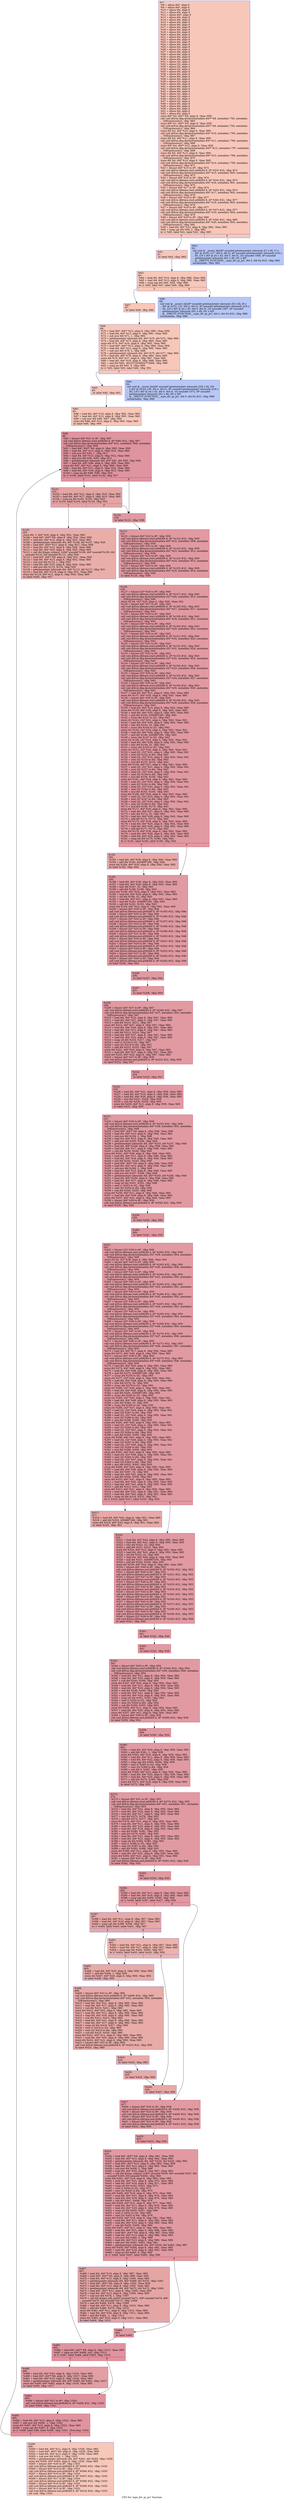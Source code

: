 digraph "CFG for 'mpn_div_qr_pi1' function" {
	label="CFG for 'mpn_div_qr_pi1' function";

	Node0x270a1b0 [shape=record,color="#3d50c3ff", style=filled, fillcolor="#ec7f6370",label="{%7:\l  %8 = alloca i64*, align 8\l  %9 = alloca i64*, align 8\l  %10 = alloca i64, align 8\l  %11 = alloca i64, align 8\l  %12 = alloca i64*, align 8\l  %13 = alloca i64, align 8\l  %14 = alloca i64, align 8\l  %15 = alloca i64, align 8\l  %16 = alloca i64, align 8\l  %17 = alloca i64, align 8\l  %18 = alloca i64, align 8\l  %19 = alloca i64, align 8\l  %20 = alloca i64, align 8\l  %21 = alloca i64, align 8\l  %22 = alloca i64, align 8\l  %23 = alloca i64, align 8\l  %24 = alloca i64, align 8\l  %25 = alloca i64, align 8\l  %26 = alloca i32, align 4\l  %27 = alloca i64, align 8\l  %28 = alloca i64, align 8\l  %29 = alloca i64, align 8\l  %30 = alloca i64, align 8\l  %31 = alloca i32, align 4\l  %32 = alloca i32, align 4\l  %33 = alloca i32, align 4\l  %34 = alloca i32, align 4\l  %35 = alloca i64, align 8\l  %36 = alloca i64, align 8\l  %37 = alloca i64, align 8\l  %38 = alloca i64, align 8\l  %39 = alloca i32, align 4\l  %40 = alloca i64, align 8\l  %41 = alloca i64, align 8\l  %42 = alloca i64, align 8\l  %43 = alloca i64, align 8\l  %44 = alloca i32, align 4\l  %45 = alloca i32, align 4\l  %46 = alloca i32, align 4\l  %47 = alloca i32, align 4\l  %48 = alloca i64, align 8\l  %49 = alloca i64, align 8\l  %50 = alloca i64, align 8\l  %51 = alloca i64, align 8\l  %52 = alloca i64, align 8\l  store i64* %0, i64** %8, align 8, !tbaa !859\l  call void @llvm.dbg.declare(metadata i64** %8, metadata !793, metadata\l... !DIExpression()), !dbg !863\l  store i64* %1, i64** %9, align 8, !tbaa !859\l  call void @llvm.dbg.declare(metadata i64** %9, metadata !794, metadata\l... !DIExpression()), !dbg !864\l  store i64 %2, i64* %10, align 8, !tbaa !865\l  call void @llvm.dbg.declare(metadata i64* %10, metadata !795, metadata\l... !DIExpression()), !dbg !867\l  store i64 %3, i64* %11, align 8, !tbaa !865\l  call void @llvm.dbg.declare(metadata i64* %11, metadata !796, metadata\l... !DIExpression()), !dbg !868\l  store i64* %4, i64** %12, align 8, !tbaa !859\l  call void @llvm.dbg.declare(metadata i64** %12, metadata !797, metadata\l... !DIExpression()), !dbg !869\l  store i64 %5, i64* %13, align 8, !tbaa !865\l  call void @llvm.dbg.declare(metadata i64* %13, metadata !798, metadata\l... !DIExpression()), !dbg !870\l  store i64 %6, i64* %14, align 8, !tbaa !865\l  call void @llvm.dbg.declare(metadata i64* %14, metadata !799, metadata\l... !DIExpression()), !dbg !871\l  %53 = bitcast i64* %15 to i8*, !dbg !872\l  call void @llvm.lifetime.start.p0i8(i64 8, i8* %53) #22, !dbg !872\l  call void @llvm.dbg.declare(metadata i64* %15, metadata !800, metadata\l... !DIExpression()), !dbg !873\l  %54 = bitcast i64* %16 to i8*, !dbg !874\l  call void @llvm.lifetime.start.p0i8(i64 8, i8* %54) #22, !dbg !874\l  call void @llvm.dbg.declare(metadata i64* %16, metadata !801, metadata\l... !DIExpression()), !dbg !875\l  %55 = bitcast i64* %17 to i8*, !dbg !874\l  call void @llvm.lifetime.start.p0i8(i64 8, i8* %55) #22, !dbg !874\l  call void @llvm.dbg.declare(metadata i64* %17, metadata !802, metadata\l... !DIExpression()), !dbg !876\l  %56 = bitcast i64* %18 to i8*, !dbg !877\l  call void @llvm.lifetime.start.p0i8(i64 8, i8* %56) #22, !dbg !877\l  call void @llvm.dbg.declare(metadata i64* %18, metadata !803, metadata\l... !DIExpression()), !dbg !878\l  %57 = bitcast i64* %19 to i8*, !dbg !877\l  call void @llvm.lifetime.start.p0i8(i64 8, i8* %57) #22, !dbg !877\l  call void @llvm.dbg.declare(metadata i64* %19, metadata !804, metadata\l... !DIExpression()), !dbg !879\l  %58 = bitcast i64* %20 to i8*, !dbg !880\l  call void @llvm.lifetime.start.p0i8(i64 8, i8* %58) #22, !dbg !880\l  call void @llvm.dbg.declare(metadata i64* %20, metadata !805, metadata\l... !DIExpression()), !dbg !881\l  %59 = load i64, i64* %13, align 8, !dbg !882, !tbaa !865\l  %60 = icmp sgt i64 %59, 2, !dbg !882\l  br i1 %60, label %61, label %62, !dbg !885\l|{<s0>T|<s1>F}}"];
	Node0x270a1b0:s0 -> Node0x270a3c0;
	Node0x270a1b0:s1 -> Node0x270a410;
	Node0x270a3c0 [shape=record,color="#3d50c3ff", style=filled, fillcolor="#ec7f6370",label="{%61:\l61:                                               \l  br label %63, !dbg !885\l}"];
	Node0x270a3c0 -> Node0x270a460;
	Node0x270a410 [shape=record,color="#3d50c3ff", style=filled, fillcolor="#5f7fe870",label="{%62:\l62:                                               \l  call void @__assert_fail(i8* noundef getelementptr inbounds ([7 x i8], [7 x\l... i8]* @.str.61.127, i64 0, i64 0), i8* noundef getelementptr inbounds ([18 x\l... i8], [18 x i8]* @.str.1.83, i64 0, i64 0), i32 noundef 1066, i8* noundef\l... getelementptr inbounds ([91 x i8], [91 x i8]*\l... @__PRETTY_FUNCTION__.mpn_div_qr_pi1, i64 0, i64 0)) #23, !dbg !882\l  unreachable, !dbg !882\l}"];
	Node0x270a460 [shape=record,color="#3d50c3ff", style=filled, fillcolor="#ec7f6370",label="{%63:\l63:                                               \l  %64 = load i64, i64* %10, align 8, !dbg !886, !tbaa !865\l  %65 = load i64, i64* %13, align 8, !dbg !886, !tbaa !865\l  %66 = icmp sge i64 %64, %65, !dbg !886\l  br i1 %66, label %67, label %68, !dbg !889\l|{<s0>T|<s1>F}}"];
	Node0x270a460:s0 -> Node0x270a4b0;
	Node0x270a460:s1 -> Node0x270a500;
	Node0x270a4b0 [shape=record,color="#3d50c3ff", style=filled, fillcolor="#ec7f6370",label="{%67:\l67:                                               \l  br label %69, !dbg !889\l}"];
	Node0x270a4b0 -> Node0x270a550;
	Node0x270a500 [shape=record,color="#3d50c3ff", style=filled, fillcolor="#5f7fe870",label="{%68:\l68:                                               \l  call void @__assert_fail(i8* noundef getelementptr inbounds ([9 x i8], [9 x\l... i8]* @.str.51.123, i64 0, i64 0), i8* noundef getelementptr inbounds ([18 x\l... i8], [18 x i8]* @.str.1.83, i64 0, i64 0), i32 noundef 1067, i8* noundef\l... getelementptr inbounds ([91 x i8], [91 x i8]*\l... @__PRETTY_FUNCTION__.mpn_div_qr_pi1, i64 0, i64 0)) #23, !dbg !886\l  unreachable, !dbg !886\l}"];
	Node0x270a550 [shape=record,color="#3d50c3ff", style=filled, fillcolor="#ec7f6370",label="{%69:\l69:                                               \l  %70 = load i64*, i64** %12, align 8, !dbg !890, !tbaa !859\l  %71 = load i64, i64* %13, align 8, !dbg !891, !tbaa !865\l  %72 = sub nsw i64 %71, 1, !dbg !892\l  %73 = getelementptr inbounds i64, i64* %70, i64 %72, !dbg !890\l  %74 = load i64, i64* %73, align 8, !dbg !890, !tbaa !865\l  store i64 %74, i64* %16, align 8, !dbg !893, !tbaa !865\l  %75 = load i64*, i64** %12, align 8, !dbg !894, !tbaa !859\l  %76 = load i64, i64* %13, align 8, !dbg !895, !tbaa !865\l  %77 = sub nsw i64 %76, 2, !dbg !896\l  %78 = getelementptr inbounds i64, i64* %75, i64 %77, !dbg !894\l  %79 = load i64, i64* %78, align 8, !dbg !894, !tbaa !865\l  store i64 %79, i64* %17, align 8, !dbg !897, !tbaa !865\l  %80 = load i64, i64* %16, align 8, !dbg !898, !tbaa !865\l  %81 = and i64 %80, -9223372036854775808, !dbg !898\l  %82 = icmp ne i64 %81, 0, !dbg !898\l  br i1 %82, label %83, label %84, !dbg !901\l|{<s0>T|<s1>F}}"];
	Node0x270a550:s0 -> Node0x270a5a0;
	Node0x270a550:s1 -> Node0x270a5f0;
	Node0x270a5a0 [shape=record,color="#3d50c3ff", style=filled, fillcolor="#ec7f6370",label="{%83:\l83:                                               \l  br label %85, !dbg !901\l}"];
	Node0x270a5a0 -> Node0x270a640;
	Node0x270a5f0 [shape=record,color="#3d50c3ff", style=filled, fillcolor="#5f7fe870",label="{%84:\l84:                                               \l  call void @__assert_fail(i8* noundef getelementptr inbounds ([29 x i8], [29\l... x i8]* @.str.62.128, i64 0, i64 0), i8* noundef getelementptr inbounds ([18 x\l... i8], [18 x i8]* @.str.1.83, i64 0, i64 0), i32 noundef 1072, i8* noundef\l... getelementptr inbounds ([91 x i8], [91 x i8]*\l... @__PRETTY_FUNCTION__.mpn_div_qr_pi1, i64 0, i64 0)) #23, !dbg !898\l  unreachable, !dbg !898\l}"];
	Node0x270a640 [shape=record,color="#3d50c3ff", style=filled, fillcolor="#ec7f6370",label="{%85:\l85:                                               \l  %86 = load i64, i64* %10, align 8, !dbg !902, !tbaa !865\l  %87 = load i64, i64* %13, align 8, !dbg !903, !tbaa !865\l  %88 = sub nsw i64 %86, %87, !dbg !904\l  store i64 %88, i64* %15, align 8, !dbg !905, !tbaa !865\l  br label %89, !dbg !906\l}"];
	Node0x270a640 -> Node0x270a690;
	Node0x270a690 [shape=record,color="#b70d28ff", style=filled, fillcolor="#b70d2870",label="{%89:\l89:                                               \l  %90 = bitcast i64* %21 to i8*, !dbg !907\l  call void @llvm.lifetime.start.p0i8(i64 8, i8* %90) #22, !dbg !907\l  call void @llvm.dbg.declare(metadata i64* %21, metadata !806, metadata\l... !DIExpression()), !dbg !908\l  %91 = load i64*, i64** %9, align 8, !dbg !909, !tbaa !859\l  %92 = load i64, i64* %13, align 8, !dbg !910, !tbaa !865\l  %93 = sub nsw i64 %92, 1, !dbg !911\l  %94 = load i64, i64* %15, align 8, !dbg !912, !tbaa !865\l  %95 = add nsw i64 %93, %94, !dbg !913\l  %96 = getelementptr inbounds i64, i64* %91, i64 %95, !dbg !909\l  %97 = load i64, i64* %96, align 8, !dbg !909, !tbaa !865\l  store i64 %97, i64* %21, align 8, !dbg !908, !tbaa !865\l  %98 = load i64, i64* %11, align 8, !dbg !914, !tbaa !865\l  %99 = load i64, i64* %16, align 8, !dbg !915, !tbaa !865\l  %100 = icmp eq i64 %98, %99, !dbg !916\l  br i1 %100, label %101, label %120, !dbg !917\l|{<s0>T|<s1>F}}"];
	Node0x270a690:s0 -> Node0x270a6e0;
	Node0x270a690:s1 -> Node0x270a780;
	Node0x270a6e0 [shape=record,color="#3d50c3ff", style=filled, fillcolor="#c5333470",label="{%101:\l101:                                              \l  %102 = load i64, i64* %21, align 8, !dbg !918, !tbaa !865\l  %103 = load i64, i64* %17, align 8, !dbg !919, !tbaa !865\l  %104 = icmp eq i64 %102, %103, !dbg !920\l  br i1 %104, label %105, label %120, !dbg !921\l|{<s0>T|<s1>F}}"];
	Node0x270a6e0:s0 -> Node0x270a730;
	Node0x270a6e0:s1 -> Node0x270a780;
	Node0x270a730 [shape=record,color="#3d50c3ff", style=filled, fillcolor="#d0473d70",label="{%105:\l105:                                              \l  store i64 -1, i64* %20, align 8, !dbg !922, !tbaa !865\l  %106 = load i64*, i64** %9, align 8, !dbg !924, !tbaa !859\l  %107 = load i64, i64* %15, align 8, !dbg !925, !tbaa !865\l  %108 = getelementptr inbounds i64, i64* %106, i64 %107, !dbg !926\l  %109 = load i64*, i64** %12, align 8, !dbg !927, !tbaa !859\l  %110 = load i64, i64* %13, align 8, !dbg !928, !tbaa !865\l  %111 = load i64, i64* %20, align 8, !dbg !929, !tbaa !865\l  %112 = call i64 @mpn_submul_1(i64* noundef %108, i64* noundef %109, i64\l... noundef %110, i64 noundef %111), !dbg !930\l  %113 = load i64*, i64** %9, align 8, !dbg !931, !tbaa !859\l  %114 = load i64, i64* %13, align 8, !dbg !932, !tbaa !865\l  %115 = sub nsw i64 %114, 1, !dbg !933\l  %116 = load i64, i64* %15, align 8, !dbg !934, !tbaa !865\l  %117 = add nsw i64 %115, %116, !dbg !935\l  %118 = getelementptr inbounds i64, i64* %113, i64 %117, !dbg !931\l  %119 = load i64, i64* %118, align 8, !dbg !931, !tbaa !865\l  store i64 %119, i64* %11, align 8, !dbg !936, !tbaa !865\l  br label %485, !dbg !937\l}"];
	Node0x270a730 -> Node0x270b2c0;
	Node0x270a780 [shape=record,color="#b70d28ff", style=filled, fillcolor="#bb1b2c70",label="{%120:\l120:                                              \l  br label %121, !dbg !938\l}"];
	Node0x270a780 -> Node0x270a7d0;
	Node0x270a7d0 [shape=record,color="#b70d28ff", style=filled, fillcolor="#bb1b2c70",label="{%121:\l121:                                              \l  %122 = bitcast i64* %22 to i8*, !dbg !939\l  call void @llvm.lifetime.start.p0i8(i64 8, i8* %122) #22, !dbg !939\l  call void @llvm.dbg.declare(metadata i64* %22, metadata !808, metadata\l... !DIExpression()), !dbg !939\l  %123 = bitcast i64* %23 to i8*, !dbg !939\l  call void @llvm.lifetime.start.p0i8(i64 8, i8* %123) #22, !dbg !939\l  call void @llvm.dbg.declare(metadata i64* %23, metadata !812, metadata\l... !DIExpression()), !dbg !939\l  %124 = bitcast i64* %24 to i8*, !dbg !939\l  call void @llvm.lifetime.start.p0i8(i64 8, i8* %124) #22, !dbg !939\l  call void @llvm.dbg.declare(metadata i64* %24, metadata !813, metadata\l... !DIExpression()), !dbg !939\l  %125 = bitcast i64* %25 to i8*, !dbg !939\l  call void @llvm.lifetime.start.p0i8(i64 8, i8* %125) #22, !dbg !939\l  call void @llvm.dbg.declare(metadata i64* %25, metadata !814, metadata\l... !DIExpression()), !dbg !939\l  br label %126, !dbg !939\l}"];
	Node0x270a7d0 -> Node0x270a820;
	Node0x270a820 [shape=record,color="#b70d28ff", style=filled, fillcolor="#bb1b2c70",label="{%126:\l126:                                              \l  %127 = bitcast i32* %26 to i8*, !dbg !940\l  call void @llvm.lifetime.start.p0i8(i64 4, i8* %127) #22, !dbg !940\l  call void @llvm.dbg.declare(metadata i32* %26, metadata !815, metadata\l... !DIExpression()), !dbg !940\l  store i32 64, i32* %26, align 4, !dbg !940, !tbaa !941\l  %128 = bitcast i64* %27 to i8*, !dbg !943\l  call void @llvm.lifetime.start.p0i8(i64 8, i8* %128) #22, !dbg !943\l  call void @llvm.dbg.declare(metadata i64* %27, metadata !817, metadata\l... !DIExpression()), !dbg !943\l  %129 = bitcast i64* %28 to i8*, !dbg !943\l  call void @llvm.lifetime.start.p0i8(i64 8, i8* %129) #22, !dbg !943\l  call void @llvm.dbg.declare(metadata i64* %28, metadata !821, metadata\l... !DIExpression()), !dbg !943\l  %130 = bitcast i64* %29 to i8*, !dbg !943\l  call void @llvm.lifetime.start.p0i8(i64 8, i8* %130) #22, !dbg !943\l  call void @llvm.dbg.declare(metadata i64* %29, metadata !822, metadata\l... !DIExpression()), !dbg !943\l  %131 = bitcast i64* %30 to i8*, !dbg !943\l  call void @llvm.lifetime.start.p0i8(i64 8, i8* %131) #22, !dbg !943\l  call void @llvm.dbg.declare(metadata i64* %30, metadata !823, metadata\l... !DIExpression()), !dbg !943\l  %132 = bitcast i32* %31 to i8*, !dbg !943\l  call void @llvm.lifetime.start.p0i8(i64 4, i8* %132) #22, !dbg !943\l  call void @llvm.dbg.declare(metadata i32* %31, metadata !824, metadata\l... !DIExpression()), !dbg !943\l  %133 = bitcast i32* %32 to i8*, !dbg !943\l  call void @llvm.lifetime.start.p0i8(i64 4, i8* %133) #22, !dbg !943\l  call void @llvm.dbg.declare(metadata i32* %32, metadata !825, metadata\l... !DIExpression()), !dbg !943\l  %134 = bitcast i32* %33 to i8*, !dbg !943\l  call void @llvm.lifetime.start.p0i8(i64 4, i8* %134) #22, !dbg !943\l  call void @llvm.dbg.declare(metadata i32* %33, metadata !826, metadata\l... !DIExpression()), !dbg !943\l  %135 = bitcast i32* %34 to i8*, !dbg !943\l  call void @llvm.lifetime.start.p0i8(i64 4, i8* %135) #22, !dbg !943\l  call void @llvm.dbg.declare(metadata i32* %34, metadata !827, metadata\l... !DIExpression()), !dbg !943\l  %136 = bitcast i64* %35 to i8*, !dbg !943\l  call void @llvm.lifetime.start.p0i8(i64 8, i8* %136) #22, !dbg !943\l  call void @llvm.dbg.declare(metadata i64* %35, metadata !828, metadata\l... !DIExpression()), !dbg !943\l  %137 = load i64, i64* %11, align 8, !dbg !943, !tbaa !865\l  store i64 %137, i64* %35, align 8, !dbg !943, !tbaa !865\l  %138 = bitcast i64* %36 to i8*, !dbg !943\l  call void @llvm.lifetime.start.p0i8(i64 8, i8* %138) #22, !dbg !943\l  call void @llvm.dbg.declare(metadata i64* %36, metadata !829, metadata\l... !DIExpression()), !dbg !943\l  %139 = load i64, i64* %14, align 8, !dbg !943, !tbaa !865\l  store i64 %139, i64* %36, align 8, !dbg !943, !tbaa !865\l  %140 = load i64, i64* %35, align 8, !dbg !943, !tbaa !865\l  %141 = and i64 %140, 4294967295, !dbg !943\l  %142 = trunc i64 %141 to i32, !dbg !943\l  store i32 %142, i32* %31, align 4, !dbg !943, !tbaa !941\l  %143 = load i64, i64* %35, align 8, !dbg !943, !tbaa !865\l  %144 = lshr i64 %143, 32, !dbg !943\l  %145 = trunc i64 %144 to i32, !dbg !943\l  store i32 %145, i32* %33, align 4, !dbg !943, !tbaa !941\l  %146 = load i64, i64* %36, align 8, !dbg !943, !tbaa !865\l  %147 = and i64 %146, 4294967295, !dbg !943\l  %148 = trunc i64 %147 to i32, !dbg !943\l  store i32 %148, i32* %32, align 4, !dbg !943, !tbaa !941\l  %149 = load i64, i64* %36, align 8, !dbg !943, !tbaa !865\l  %150 = lshr i64 %149, 32, !dbg !943\l  %151 = trunc i64 %150 to i32, !dbg !943\l  store i32 %151, i32* %34, align 4, !dbg !943, !tbaa !941\l  %152 = load i32, i32* %31, align 4, !dbg !943, !tbaa !941\l  %153 = zext i32 %152 to i64, !dbg !943\l  %154 = load i32, i32* %32, align 4, !dbg !943, !tbaa !941\l  %155 = zext i32 %154 to i64, !dbg !943\l  %156 = mul i64 %153, %155, !dbg !943\l  store i64 %156, i64* %27, align 8, !dbg !943, !tbaa !865\l  %157 = load i32, i32* %31, align 4, !dbg !943, !tbaa !941\l  %158 = zext i32 %157 to i64, !dbg !943\l  %159 = load i32, i32* %34, align 4, !dbg !943, !tbaa !941\l  %160 = zext i32 %159 to i64, !dbg !943\l  %161 = mul i64 %158, %160, !dbg !943\l  store i64 %161, i64* %28, align 8, !dbg !943, !tbaa !865\l  %162 = load i32, i32* %33, align 4, !dbg !943, !tbaa !941\l  %163 = zext i32 %162 to i64, !dbg !943\l  %164 = load i32, i32* %32, align 4, !dbg !943, !tbaa !941\l  %165 = zext i32 %164 to i64, !dbg !943\l  %166 = mul i64 %163, %165, !dbg !943\l  store i64 %166, i64* %29, align 8, !dbg !943, !tbaa !865\l  %167 = load i32, i32* %33, align 4, !dbg !943, !tbaa !941\l  %168 = zext i32 %167 to i64, !dbg !943\l  %169 = load i32, i32* %34, align 4, !dbg !943, !tbaa !941\l  %170 = zext i32 %169 to i64, !dbg !943\l  %171 = mul i64 %168, %170, !dbg !943\l  store i64 %171, i64* %30, align 8, !dbg !943, !tbaa !865\l  %172 = load i64, i64* %27, align 8, !dbg !943, !tbaa !865\l  %173 = lshr i64 %172, 32, !dbg !943\l  %174 = load i64, i64* %28, align 8, !dbg !943, !tbaa !865\l  %175 = add i64 %174, %173, !dbg !943\l  store i64 %175, i64* %28, align 8, !dbg !943, !tbaa !865\l  %176 = load i64, i64* %29, align 8, !dbg !943, !tbaa !865\l  %177 = load i64, i64* %28, align 8, !dbg !943, !tbaa !865\l  %178 = add i64 %177, %176, !dbg !943\l  store i64 %178, i64* %28, align 8, !dbg !943, !tbaa !865\l  %179 = load i64, i64* %28, align 8, !dbg !944, !tbaa !865\l  %180 = load i64, i64* %29, align 8, !dbg !944, !tbaa !865\l  %181 = icmp ult i64 %179, %180, !dbg !944\l  br i1 %181, label %182, label %185, !dbg !943\l|{<s0>T|<s1>F}}"];
	Node0x270a820:s0 -> Node0x270a870;
	Node0x270a820:s1 -> Node0x270a8c0;
	Node0x270a870 [shape=record,color="#3d50c3ff", style=filled, fillcolor="#ca3b3770",label="{%182:\l182:                                              \l  %183 = load i64, i64* %30, align 8, !dbg !944, !tbaa !865\l  %184 = add i64 %183, 4294967296, !dbg !944\l  store i64 %184, i64* %30, align 8, !dbg !944, !tbaa !865\l  br label %185, !dbg !944\l}"];
	Node0x270a870 -> Node0x270a8c0;
	Node0x270a8c0 [shape=record,color="#b70d28ff", style=filled, fillcolor="#bb1b2c70",label="{%185:\l185:                                              \l  %186 = load i64, i64* %30, align 8, !dbg !943, !tbaa !865\l  %187 = load i64, i64* %28, align 8, !dbg !943, !tbaa !865\l  %188 = lshr i64 %187, 32, !dbg !943\l  %189 = add i64 %186, %188, !dbg !943\l  store i64 %189, i64* %20, align 8, !dbg !943, !tbaa !865\l  %190 = load i64, i64* %28, align 8, !dbg !943, !tbaa !865\l  %191 = shl i64 %190, 32, !dbg !943\l  %192 = load i64, i64* %27, align 8, !dbg !943, !tbaa !865\l  %193 = and i64 %192, 4294967295, !dbg !943\l  %194 = add i64 %191, %193, !dbg !943\l  store i64 %194, i64* %22, align 8, !dbg !943, !tbaa !865\l  %195 = bitcast i64* %36 to i8*, !dbg !946\l  call void @llvm.lifetime.end.p0i8(i64 8, i8* %195) #22, !dbg !946\l  %196 = bitcast i64* %35 to i8*, !dbg !946\l  call void @llvm.lifetime.end.p0i8(i64 8, i8* %196) #22, !dbg !946\l  %197 = bitcast i32* %34 to i8*, !dbg !946\l  call void @llvm.lifetime.end.p0i8(i64 4, i8* %197) #22, !dbg !946\l  %198 = bitcast i32* %33 to i8*, !dbg !946\l  call void @llvm.lifetime.end.p0i8(i64 4, i8* %198) #22, !dbg !946\l  %199 = bitcast i32* %32 to i8*, !dbg !946\l  call void @llvm.lifetime.end.p0i8(i64 4, i8* %199) #22, !dbg !946\l  %200 = bitcast i32* %31 to i8*, !dbg !946\l  call void @llvm.lifetime.end.p0i8(i64 4, i8* %200) #22, !dbg !946\l  %201 = bitcast i64* %30 to i8*, !dbg !946\l  call void @llvm.lifetime.end.p0i8(i64 8, i8* %201) #22, !dbg !946\l  %202 = bitcast i64* %29 to i8*, !dbg !946\l  call void @llvm.lifetime.end.p0i8(i64 8, i8* %202) #22, !dbg !946\l  %203 = bitcast i64* %28 to i8*, !dbg !946\l  call void @llvm.lifetime.end.p0i8(i64 8, i8* %203) #22, !dbg !946\l  %204 = bitcast i64* %27 to i8*, !dbg !946\l  call void @llvm.lifetime.end.p0i8(i64 8, i8* %204) #22, !dbg !946\l  %205 = bitcast i32* %26 to i8*, !dbg !939\l  call void @llvm.lifetime.end.p0i8(i64 4, i8* %205) #22, !dbg !939\l  br label %206, !dbg !940\l}"];
	Node0x270a8c0 -> Node0x270a910;
	Node0x270a910 [shape=record,color="#b70d28ff", style=filled, fillcolor="#bb1b2c70",label="{%206:\l206:                                              \l  br label %207, !dbg !940\l}"];
	Node0x270a910 -> Node0x270a960;
	Node0x270a960 [shape=record,color="#b70d28ff", style=filled, fillcolor="#bb1b2c70",label="{%207:\l207:                                              \l  br label %208, !dbg !939\l}"];
	Node0x270a960 -> Node0x270a9b0;
	Node0x270a9b0 [shape=record,color="#b70d28ff", style=filled, fillcolor="#bb1b2c70",label="{%208:\l208:                                              \l  %209 = bitcast i64* %37 to i8*, !dbg !947\l  call void @llvm.lifetime.start.p0i8(i64 8, i8* %209) #22, !dbg !947\l  call void @llvm.dbg.declare(metadata i64* %37, metadata !830, metadata\l... !DIExpression()), !dbg !947\l  %210 = load i64, i64* %22, align 8, !dbg !947, !tbaa !865\l  %211 = load i64, i64* %21, align 8, !dbg !947, !tbaa !865\l  %212 = add i64 %210, %211, !dbg !947\l  store i64 %212, i64* %37, align 8, !dbg !947, !tbaa !865\l  %213 = load i64, i64* %20, align 8, !dbg !947, !tbaa !865\l  %214 = load i64, i64* %11, align 8, !dbg !947, !tbaa !865\l  %215 = add i64 %213, %214, !dbg !947\l  %216 = load i64, i64* %37, align 8, !dbg !947, !tbaa !865\l  %217 = load i64, i64* %22, align 8, !dbg !947, !tbaa !865\l  %218 = icmp ult i64 %216, %217, !dbg !947\l  %219 = zext i1 %218 to i32, !dbg !947\l  %220 = sext i32 %219 to i64, !dbg !947\l  %221 = add i64 %215, %220, !dbg !947\l  store i64 %221, i64* %20, align 8, !dbg !947, !tbaa !865\l  %222 = load i64, i64* %37, align 8, !dbg !947, !tbaa !865\l  store i64 %222, i64* %22, align 8, !dbg !947, !tbaa !865\l  %223 = bitcast i64* %37 to i8*, !dbg !939\l  call void @llvm.lifetime.end.p0i8(i64 8, i8* %223) #22, !dbg !939\l  br label %224, !dbg !947\l}"];
	Node0x270a9b0 -> Node0x270aa00;
	Node0x270aa00 [shape=record,color="#b70d28ff", style=filled, fillcolor="#bb1b2c70",label="{%224:\l224:                                              \l  br label %225, !dbg !947\l}"];
	Node0x270aa00 -> Node0x270aa50;
	Node0x270aa50 [shape=record,color="#b70d28ff", style=filled, fillcolor="#bb1b2c70",label="{%225:\l225:                                              \l  %226 = load i64, i64* %21, align 8, !dbg !939, !tbaa !865\l  %227 = load i64, i64* %16, align 8, !dbg !939, !tbaa !865\l  %228 = load i64, i64* %20, align 8, !dbg !939, !tbaa !865\l  %229 = mul i64 %227, %228, !dbg !939\l  %230 = sub i64 %226, %229, !dbg !939\l  store i64 %230, i64* %11, align 8, !dbg !939, !tbaa !865\l  br label %231, !dbg !939\l}"];
	Node0x270aa50 -> Node0x270aaa0;
	Node0x270aaa0 [shape=record,color="#b70d28ff", style=filled, fillcolor="#bb1b2c70",label="{%231:\l231:                                              \l  %232 = bitcast i64* %38 to i8*, !dbg !948\l  call void @llvm.lifetime.start.p0i8(i64 8, i8* %232) #22, !dbg !948\l  call void @llvm.dbg.declare(metadata i64* %38, metadata !832, metadata\l... !DIExpression()), !dbg !948\l  %233 = load i64*, i64** %9, align 8, !dbg !948, !tbaa !859\l  %234 = load i64, i64* %13, align 8, !dbg !948, !tbaa !865\l  %235 = sub nsw i64 %234, 2, !dbg !948\l  %236 = load i64, i64* %15, align 8, !dbg !948, !tbaa !865\l  %237 = add nsw i64 %235, %236, !dbg !948\l  %238 = getelementptr inbounds i64, i64* %233, i64 %237, !dbg !948\l  %239 = load i64, i64* %238, align 8, !dbg !948, !tbaa !865\l  %240 = load i64, i64* %17, align 8, !dbg !948, !tbaa !865\l  %241 = sub i64 %239, %240, !dbg !948\l  store i64 %241, i64* %38, align 8, !dbg !948, !tbaa !865\l  %242 = load i64, i64* %11, align 8, !dbg !948, !tbaa !865\l  %243 = load i64, i64* %16, align 8, !dbg !948, !tbaa !865\l  %244 = sub i64 %242, %243, !dbg !948\l  %245 = load i64*, i64** %9, align 8, !dbg !948, !tbaa !859\l  %246 = load i64, i64* %13, align 8, !dbg !948, !tbaa !865\l  %247 = sub nsw i64 %246, 2, !dbg !948\l  %248 = load i64, i64* %15, align 8, !dbg !948, !tbaa !865\l  %249 = add nsw i64 %247, %248, !dbg !948\l  %250 = getelementptr inbounds i64, i64* %245, i64 %249, !dbg !948\l  %251 = load i64, i64* %250, align 8, !dbg !948, !tbaa !865\l  %252 = load i64, i64* %17, align 8, !dbg !948, !tbaa !865\l  %253 = icmp ult i64 %251, %252, !dbg !948\l  %254 = zext i1 %253 to i32, !dbg !948\l  %255 = sext i32 %254 to i64, !dbg !948\l  %256 = sub i64 %244, %255, !dbg !948\l  store i64 %256, i64* %11, align 8, !dbg !948, !tbaa !865\l  %257 = load i64, i64* %38, align 8, !dbg !948, !tbaa !865\l  store i64 %257, i64* %21, align 8, !dbg !948, !tbaa !865\l  %258 = bitcast i64* %38 to i8*, !dbg !939\l  call void @llvm.lifetime.end.p0i8(i64 8, i8* %258) #22, !dbg !939\l  br label %259, !dbg !948\l}"];
	Node0x270aaa0 -> Node0x270aaf0;
	Node0x270aaf0 [shape=record,color="#b70d28ff", style=filled, fillcolor="#bb1b2c70",label="{%259:\l259:                                              \l  br label %260, !dbg !948\l}"];
	Node0x270aaf0 -> Node0x270ab40;
	Node0x270ab40 [shape=record,color="#b70d28ff", style=filled, fillcolor="#bb1b2c70",label="{%260:\l260:                                              \l  br label %261, !dbg !939\l}"];
	Node0x270ab40 -> Node0x270ab90;
	Node0x270ab90 [shape=record,color="#b70d28ff", style=filled, fillcolor="#bb1b2c70",label="{%261:\l261:                                              \l  %262 = bitcast i32* %39 to i8*, !dbg !949\l  call void @llvm.lifetime.start.p0i8(i64 4, i8* %262) #22, !dbg !949\l  call void @llvm.dbg.declare(metadata i32* %39, metadata !834, metadata\l... !DIExpression()), !dbg !949\l  store i32 64, i32* %39, align 4, !dbg !949, !tbaa !941\l  %263 = bitcast i64* %40 to i8*, !dbg !950\l  call void @llvm.lifetime.start.p0i8(i64 8, i8* %263) #22, !dbg !950\l  call void @llvm.dbg.declare(metadata i64* %40, metadata !836, metadata\l... !DIExpression()), !dbg !950\l  %264 = bitcast i64* %41 to i8*, !dbg !950\l  call void @llvm.lifetime.start.p0i8(i64 8, i8* %264) #22, !dbg !950\l  call void @llvm.dbg.declare(metadata i64* %41, metadata !840, metadata\l... !DIExpression()), !dbg !950\l  %265 = bitcast i64* %42 to i8*, !dbg !950\l  call void @llvm.lifetime.start.p0i8(i64 8, i8* %265) #22, !dbg !950\l  call void @llvm.dbg.declare(metadata i64* %42, metadata !841, metadata\l... !DIExpression()), !dbg !950\l  %266 = bitcast i64* %43 to i8*, !dbg !950\l  call void @llvm.lifetime.start.p0i8(i64 8, i8* %266) #22, !dbg !950\l  call void @llvm.dbg.declare(metadata i64* %43, metadata !842, metadata\l... !DIExpression()), !dbg !950\l  %267 = bitcast i32* %44 to i8*, !dbg !950\l  call void @llvm.lifetime.start.p0i8(i64 4, i8* %267) #22, !dbg !950\l  call void @llvm.dbg.declare(metadata i32* %44, metadata !843, metadata\l... !DIExpression()), !dbg !950\l  %268 = bitcast i32* %45 to i8*, !dbg !950\l  call void @llvm.lifetime.start.p0i8(i64 4, i8* %268) #22, !dbg !950\l  call void @llvm.dbg.declare(metadata i32* %45, metadata !844, metadata\l... !DIExpression()), !dbg !950\l  %269 = bitcast i32* %46 to i8*, !dbg !950\l  call void @llvm.lifetime.start.p0i8(i64 4, i8* %269) #22, !dbg !950\l  call void @llvm.dbg.declare(metadata i32* %46, metadata !845, metadata\l... !DIExpression()), !dbg !950\l  %270 = bitcast i32* %47 to i8*, !dbg !950\l  call void @llvm.lifetime.start.p0i8(i64 4, i8* %270) #22, !dbg !950\l  call void @llvm.dbg.declare(metadata i32* %47, metadata !846, metadata\l... !DIExpression()), !dbg !950\l  %271 = bitcast i64* %48 to i8*, !dbg !950\l  call void @llvm.lifetime.start.p0i8(i64 8, i8* %271) #22, !dbg !950\l  call void @llvm.dbg.declare(metadata i64* %48, metadata !847, metadata\l... !DIExpression()), !dbg !950\l  %272 = load i64, i64* %17, align 8, !dbg !950, !tbaa !865\l  store i64 %272, i64* %48, align 8, !dbg !950, !tbaa !865\l  %273 = bitcast i64* %49 to i8*, !dbg !950\l  call void @llvm.lifetime.start.p0i8(i64 8, i8* %273) #22, !dbg !950\l  call void @llvm.dbg.declare(metadata i64* %49, metadata !848, metadata\l... !DIExpression()), !dbg !950\l  %274 = load i64, i64* %20, align 8, !dbg !950, !tbaa !865\l  store i64 %274, i64* %49, align 8, !dbg !950, !tbaa !865\l  %275 = load i64, i64* %48, align 8, !dbg !950, !tbaa !865\l  %276 = and i64 %275, 4294967295, !dbg !950\l  %277 = trunc i64 %276 to i32, !dbg !950\l  store i32 %277, i32* %44, align 4, !dbg !950, !tbaa !941\l  %278 = load i64, i64* %48, align 8, !dbg !950, !tbaa !865\l  %279 = lshr i64 %278, 32, !dbg !950\l  %280 = trunc i64 %279 to i32, !dbg !950\l  store i32 %280, i32* %46, align 4, !dbg !950, !tbaa !941\l  %281 = load i64, i64* %49, align 8, !dbg !950, !tbaa !865\l  %282 = and i64 %281, 4294967295, !dbg !950\l  %283 = trunc i64 %282 to i32, !dbg !950\l  store i32 %283, i32* %45, align 4, !dbg !950, !tbaa !941\l  %284 = load i64, i64* %49, align 8, !dbg !950, !tbaa !865\l  %285 = lshr i64 %284, 32, !dbg !950\l  %286 = trunc i64 %285 to i32, !dbg !950\l  store i32 %286, i32* %47, align 4, !dbg !950, !tbaa !941\l  %287 = load i32, i32* %44, align 4, !dbg !950, !tbaa !941\l  %288 = zext i32 %287 to i64, !dbg !950\l  %289 = load i32, i32* %45, align 4, !dbg !950, !tbaa !941\l  %290 = zext i32 %289 to i64, !dbg !950\l  %291 = mul i64 %288, %290, !dbg !950\l  store i64 %291, i64* %40, align 8, !dbg !950, !tbaa !865\l  %292 = load i32, i32* %44, align 4, !dbg !950, !tbaa !941\l  %293 = zext i32 %292 to i64, !dbg !950\l  %294 = load i32, i32* %47, align 4, !dbg !950, !tbaa !941\l  %295 = zext i32 %294 to i64, !dbg !950\l  %296 = mul i64 %293, %295, !dbg !950\l  store i64 %296, i64* %41, align 8, !dbg !950, !tbaa !865\l  %297 = load i32, i32* %46, align 4, !dbg !950, !tbaa !941\l  %298 = zext i32 %297 to i64, !dbg !950\l  %299 = load i32, i32* %45, align 4, !dbg !950, !tbaa !941\l  %300 = zext i32 %299 to i64, !dbg !950\l  %301 = mul i64 %298, %300, !dbg !950\l  store i64 %301, i64* %42, align 8, !dbg !950, !tbaa !865\l  %302 = load i32, i32* %46, align 4, !dbg !950, !tbaa !941\l  %303 = zext i32 %302 to i64, !dbg !950\l  %304 = load i32, i32* %47, align 4, !dbg !950, !tbaa !941\l  %305 = zext i32 %304 to i64, !dbg !950\l  %306 = mul i64 %303, %305, !dbg !950\l  store i64 %306, i64* %43, align 8, !dbg !950, !tbaa !865\l  %307 = load i64, i64* %40, align 8, !dbg !950, !tbaa !865\l  %308 = lshr i64 %307, 32, !dbg !950\l  %309 = load i64, i64* %41, align 8, !dbg !950, !tbaa !865\l  %310 = add i64 %309, %308, !dbg !950\l  store i64 %310, i64* %41, align 8, !dbg !950, !tbaa !865\l  %311 = load i64, i64* %42, align 8, !dbg !950, !tbaa !865\l  %312 = load i64, i64* %41, align 8, !dbg !950, !tbaa !865\l  %313 = add i64 %312, %311, !dbg !950\l  store i64 %313, i64* %41, align 8, !dbg !950, !tbaa !865\l  %314 = load i64, i64* %41, align 8, !dbg !951, !tbaa !865\l  %315 = load i64, i64* %42, align 8, !dbg !951, !tbaa !865\l  %316 = icmp ult i64 %314, %315, !dbg !951\l  br i1 %316, label %317, label %320, !dbg !950\l|{<s0>T|<s1>F}}"];
	Node0x270ab90:s0 -> Node0x270abe0;
	Node0x270ab90:s1 -> Node0x270ac30;
	Node0x270abe0 [shape=record,color="#3d50c3ff", style=filled, fillcolor="#ca3b3770",label="{%317:\l317:                                              \l  %318 = load i64, i64* %43, align 8, !dbg !951, !tbaa !865\l  %319 = add i64 %318, 4294967296, !dbg !951\l  store i64 %319, i64* %43, align 8, !dbg !951, !tbaa !865\l  br label %320, !dbg !951\l}"];
	Node0x270abe0 -> Node0x270ac30;
	Node0x270ac30 [shape=record,color="#b70d28ff", style=filled, fillcolor="#bb1b2c70",label="{%320:\l320:                                              \l  %321 = load i64, i64* %43, align 8, !dbg !950, !tbaa !865\l  %322 = load i64, i64* %41, align 8, !dbg !950, !tbaa !865\l  %323 = lshr i64 %322, 32, !dbg !950\l  %324 = add i64 %321, %323, !dbg !950\l  store i64 %324, i64* %23, align 8, !dbg !950, !tbaa !865\l  %325 = load i64, i64* %41, align 8, !dbg !950, !tbaa !865\l  %326 = shl i64 %325, 32, !dbg !950\l  %327 = load i64, i64* %40, align 8, !dbg !950, !tbaa !865\l  %328 = and i64 %327, 4294967295, !dbg !950\l  %329 = add i64 %326, %328, !dbg !950\l  store i64 %329, i64* %24, align 8, !dbg !950, !tbaa !865\l  %330 = bitcast i64* %49 to i8*, !dbg !953\l  call void @llvm.lifetime.end.p0i8(i64 8, i8* %330) #22, !dbg !953\l  %331 = bitcast i64* %48 to i8*, !dbg !953\l  call void @llvm.lifetime.end.p0i8(i64 8, i8* %331) #22, !dbg !953\l  %332 = bitcast i32* %47 to i8*, !dbg !953\l  call void @llvm.lifetime.end.p0i8(i64 4, i8* %332) #22, !dbg !953\l  %333 = bitcast i32* %46 to i8*, !dbg !953\l  call void @llvm.lifetime.end.p0i8(i64 4, i8* %333) #22, !dbg !953\l  %334 = bitcast i32* %45 to i8*, !dbg !953\l  call void @llvm.lifetime.end.p0i8(i64 4, i8* %334) #22, !dbg !953\l  %335 = bitcast i32* %44 to i8*, !dbg !953\l  call void @llvm.lifetime.end.p0i8(i64 4, i8* %335) #22, !dbg !953\l  %336 = bitcast i64* %43 to i8*, !dbg !953\l  call void @llvm.lifetime.end.p0i8(i64 8, i8* %336) #22, !dbg !953\l  %337 = bitcast i64* %42 to i8*, !dbg !953\l  call void @llvm.lifetime.end.p0i8(i64 8, i8* %337) #22, !dbg !953\l  %338 = bitcast i64* %41 to i8*, !dbg !953\l  call void @llvm.lifetime.end.p0i8(i64 8, i8* %338) #22, !dbg !953\l  %339 = bitcast i64* %40 to i8*, !dbg !953\l  call void @llvm.lifetime.end.p0i8(i64 8, i8* %339) #22, !dbg !953\l  %340 = bitcast i32* %39 to i8*, !dbg !939\l  call void @llvm.lifetime.end.p0i8(i64 4, i8* %340) #22, !dbg !939\l  br label %341, !dbg !949\l}"];
	Node0x270ac30 -> Node0x270ac80;
	Node0x270ac80 [shape=record,color="#b70d28ff", style=filled, fillcolor="#bb1b2c70",label="{%341:\l341:                                              \l  br label %342, !dbg !949\l}"];
	Node0x270ac80 -> Node0x270acd0;
	Node0x270acd0 [shape=record,color="#b70d28ff", style=filled, fillcolor="#bb1b2c70",label="{%342:\l342:                                              \l  br label %343, !dbg !939\l}"];
	Node0x270acd0 -> Node0x270ad20;
	Node0x270ad20 [shape=record,color="#b70d28ff", style=filled, fillcolor="#bb1b2c70",label="{%343:\l343:                                              \l  %344 = bitcast i64* %50 to i8*, !dbg !954\l  call void @llvm.lifetime.start.p0i8(i64 8, i8* %344) #22, !dbg !954\l  call void @llvm.dbg.declare(metadata i64* %50, metadata !849, metadata\l... !DIExpression()), !dbg !954\l  %345 = load i64, i64* %21, align 8, !dbg !954, !tbaa !865\l  %346 = load i64, i64* %24, align 8, !dbg !954, !tbaa !865\l  %347 = sub i64 %345, %346, !dbg !954\l  store i64 %347, i64* %50, align 8, !dbg !954, !tbaa !865\l  %348 = load i64, i64* %11, align 8, !dbg !954, !tbaa !865\l  %349 = load i64, i64* %23, align 8, !dbg !954, !tbaa !865\l  %350 = sub i64 %348, %349, !dbg !954\l  %351 = load i64, i64* %21, align 8, !dbg !954, !tbaa !865\l  %352 = load i64, i64* %24, align 8, !dbg !954, !tbaa !865\l  %353 = icmp ult i64 %351, %352, !dbg !954\l  %354 = zext i1 %353 to i32, !dbg !954\l  %355 = sext i32 %354 to i64, !dbg !954\l  %356 = sub i64 %350, %355, !dbg !954\l  store i64 %356, i64* %11, align 8, !dbg !954, !tbaa !865\l  %357 = load i64, i64* %50, align 8, !dbg !954, !tbaa !865\l  store i64 %357, i64* %21, align 8, !dbg !954, !tbaa !865\l  %358 = bitcast i64* %50 to i8*, !dbg !939\l  call void @llvm.lifetime.end.p0i8(i64 8, i8* %358) #22, !dbg !939\l  br label %359, !dbg !954\l}"];
	Node0x270ad20 -> Node0x270ad70;
	Node0x270ad70 [shape=record,color="#b70d28ff", style=filled, fillcolor="#bb1b2c70",label="{%359:\l359:                                              \l  br label %360, !dbg !954\l}"];
	Node0x270ad70 -> Node0x270adc0;
	Node0x270adc0 [shape=record,color="#b70d28ff", style=filled, fillcolor="#bb1b2c70",label="{%360:\l360:                                              \l  %361 = load i64, i64* %20, align 8, !dbg !939, !tbaa !865\l  %362 = add i64 %361, 1, !dbg !939\l  store i64 %362, i64* %20, align 8, !dbg !939, !tbaa !865\l  %363 = load i64, i64* %11, align 8, !dbg !939, !tbaa !865\l  %364 = load i64, i64* %22, align 8, !dbg !939, !tbaa !865\l  %365 = icmp uge i64 %363, %364, !dbg !939\l  %366 = zext i1 %365 to i32, !dbg !939\l  %367 = sext i32 %366 to i64, !dbg !939\l  %368 = sub i64 0, %367, !dbg !939\l  store i64 %368, i64* %25, align 8, !dbg !939, !tbaa !865\l  %369 = load i64, i64* %25, align 8, !dbg !939, !tbaa !865\l  %370 = load i64, i64* %20, align 8, !dbg !939, !tbaa !865\l  %371 = add i64 %370, %369, !dbg !939\l  store i64 %371, i64* %20, align 8, !dbg !939, !tbaa !865\l  br label %372, !dbg !939\l}"];
	Node0x270adc0 -> Node0x270ae10;
	Node0x270ae10 [shape=record,color="#b70d28ff", style=filled, fillcolor="#bb1b2c70",label="{%372:\l372:                                              \l  %373 = bitcast i64* %51 to i8*, !dbg !955\l  call void @llvm.lifetime.start.p0i8(i64 8, i8* %373) #22, !dbg !955\l  call void @llvm.dbg.declare(metadata i64* %51, metadata !851, metadata\l... !DIExpression()), !dbg !955\l  %374 = load i64, i64* %21, align 8, !dbg !955, !tbaa !865\l  %375 = load i64, i64* %25, align 8, !dbg !955, !tbaa !865\l  %376 = load i64, i64* %17, align 8, !dbg !955, !tbaa !865\l  %377 = and i64 %375, %376, !dbg !955\l  %378 = add i64 %374, %377, !dbg !955\l  store i64 %378, i64* %51, align 8, !dbg !955, !tbaa !865\l  %379 = load i64, i64* %11, align 8, !dbg !955, !tbaa !865\l  %380 = load i64, i64* %25, align 8, !dbg !955, !tbaa !865\l  %381 = load i64, i64* %16, align 8, !dbg !955, !tbaa !865\l  %382 = and i64 %380, %381, !dbg !955\l  %383 = add i64 %379, %382, !dbg !955\l  %384 = load i64, i64* %51, align 8, !dbg !955, !tbaa !865\l  %385 = load i64, i64* %21, align 8, !dbg !955, !tbaa !865\l  %386 = icmp ult i64 %384, %385, !dbg !955\l  %387 = zext i1 %386 to i32, !dbg !955\l  %388 = sext i32 %387 to i64, !dbg !955\l  %389 = add i64 %383, %388, !dbg !955\l  store i64 %389, i64* %11, align 8, !dbg !955, !tbaa !865\l  %390 = load i64, i64* %51, align 8, !dbg !955, !tbaa !865\l  store i64 %390, i64* %21, align 8, !dbg !955, !tbaa !865\l  %391 = bitcast i64* %51 to i8*, !dbg !939\l  call void @llvm.lifetime.end.p0i8(i64 8, i8* %391) #22, !dbg !939\l  br label %392, !dbg !955\l}"];
	Node0x270ae10 -> Node0x270ae60;
	Node0x270ae60 [shape=record,color="#b70d28ff", style=filled, fillcolor="#bb1b2c70",label="{%392:\l392:                                              \l  br label %393, !dbg !955\l}"];
	Node0x270ae60 -> Node0x270aeb0;
	Node0x270aeb0 [shape=record,color="#b70d28ff", style=filled, fillcolor="#bb1b2c70",label="{%393:\l393:                                              \l  %394 = load i64, i64* %11, align 8, !dbg !956, !tbaa !865\l  %395 = load i64, i64* %16, align 8, !dbg !956, !tbaa !865\l  %396 = icmp uge i64 %394, %395, !dbg !956\l  br i1 %396, label %397, label %427, !dbg !939\l|{<s0>T|<s1>F}}"];
	Node0x270aeb0:s0 -> Node0x270af00;
	Node0x270aeb0:s1 -> Node0x270b130;
	Node0x270af00 [shape=record,color="#3d50c3ff", style=filled, fillcolor="#ca3b3770",label="{%397:\l397:                                              \l  %398 = load i64, i64* %11, align 8, !dbg !957, !tbaa !865\l  %399 = load i64, i64* %16, align 8, !dbg !957, !tbaa !865\l  %400 = icmp ugt i64 %398, %399, !dbg !957\l  br i1 %400, label %405, label %401, !dbg !957\l|{<s0>T|<s1>F}}"];
	Node0x270af00:s0 -> Node0x270afa0;
	Node0x270af00:s1 -> Node0x270af50;
	Node0x270af50 [shape=record,color="#3d50c3ff", style=filled, fillcolor="#d6524470",label="{%401:\l401:                                              \l  %402 = load i64, i64* %21, align 8, !dbg !957, !tbaa !865\l  %403 = load i64, i64* %17, align 8, !dbg !957, !tbaa !865\l  %404 = icmp uge i64 %402, %403, !dbg !957\l  br i1 %404, label %405, label %426, !dbg !958\l|{<s0>T|<s1>F}}"];
	Node0x270af50:s0 -> Node0x270afa0;
	Node0x270af50:s1 -> Node0x270b0e0;
	Node0x270afa0 [shape=record,color="#3d50c3ff", style=filled, fillcolor="#cc403a70",label="{%405:\l405:                                              \l  %406 = load i64, i64* %20, align 8, !dbg !959, !tbaa !865\l  %407 = add i64 %406, 1, !dbg !959\l  store i64 %407, i64* %20, align 8, !dbg !959, !tbaa !865\l  br label %408, !dbg !959\l}"];
	Node0x270afa0 -> Node0x270aff0;
	Node0x270aff0 [shape=record,color="#3d50c3ff", style=filled, fillcolor="#cc403a70",label="{%408:\l408:                                              \l  %409 = bitcast i64* %52 to i8*, !dbg !960\l  call void @llvm.lifetime.start.p0i8(i64 8, i8* %409) #22, !dbg !960\l  call void @llvm.dbg.declare(metadata i64* %52, metadata !853, metadata\l... !DIExpression()), !dbg !960\l  %410 = load i64, i64* %21, align 8, !dbg !960, !tbaa !865\l  %411 = load i64, i64* %17, align 8, !dbg !960, !tbaa !865\l  %412 = sub i64 %410, %411, !dbg !960\l  store i64 %412, i64* %52, align 8, !dbg !960, !tbaa !865\l  %413 = load i64, i64* %11, align 8, !dbg !960, !tbaa !865\l  %414 = load i64, i64* %16, align 8, !dbg !960, !tbaa !865\l  %415 = sub i64 %413, %414, !dbg !960\l  %416 = load i64, i64* %21, align 8, !dbg !960, !tbaa !865\l  %417 = load i64, i64* %17, align 8, !dbg !960, !tbaa !865\l  %418 = icmp ult i64 %416, %417, !dbg !960\l  %419 = zext i1 %418 to i32, !dbg !960\l  %420 = sext i32 %419 to i64, !dbg !960\l  %421 = sub i64 %415, %420, !dbg !960\l  store i64 %421, i64* %11, align 8, !dbg !960, !tbaa !865\l  %422 = load i64, i64* %52, align 8, !dbg !960, !tbaa !865\l  store i64 %422, i64* %21, align 8, !dbg !960, !tbaa !865\l  %423 = bitcast i64* %52 to i8*, !dbg !959\l  call void @llvm.lifetime.end.p0i8(i64 8, i8* %423) #22, !dbg !959\l  br label %424, !dbg !960\l}"];
	Node0x270aff0 -> Node0x270b040;
	Node0x270b040 [shape=record,color="#3d50c3ff", style=filled, fillcolor="#cc403a70",label="{%424:\l424:                                              \l  br label %425, !dbg !960\l}"];
	Node0x270b040 -> Node0x270b090;
	Node0x270b090 [shape=record,color="#3d50c3ff", style=filled, fillcolor="#cc403a70",label="{%425:\l425:                                              \l  br label %426, !dbg !959\l}"];
	Node0x270b090 -> Node0x270b0e0;
	Node0x270b0e0 [shape=record,color="#3d50c3ff", style=filled, fillcolor="#ca3b3770",label="{%426:\l426:                                              \l  br label %427, !dbg !958\l}"];
	Node0x270b0e0 -> Node0x270b130;
	Node0x270b130 [shape=record,color="#b70d28ff", style=filled, fillcolor="#bb1b2c70",label="{%427:\l427:                                              \l  %428 = bitcast i64* %25 to i8*, !dbg !938\l  call void @llvm.lifetime.end.p0i8(i64 8, i8* %428) #22, !dbg !938\l  %429 = bitcast i64* %24 to i8*, !dbg !938\l  call void @llvm.lifetime.end.p0i8(i64 8, i8* %429) #22, !dbg !938\l  %430 = bitcast i64* %23 to i8*, !dbg !938\l  call void @llvm.lifetime.end.p0i8(i64 8, i8* %430) #22, !dbg !938\l  %431 = bitcast i64* %22 to i8*, !dbg !938\l  call void @llvm.lifetime.end.p0i8(i64 8, i8* %431) #22, !dbg !938\l  br label %432, !dbg !939\l}"];
	Node0x270b130 -> Node0x270b180;
	Node0x270b180 [shape=record,color="#b70d28ff", style=filled, fillcolor="#bb1b2c70",label="{%432:\l432:                                              \l  br label %433, !dbg !939\l}"];
	Node0x270b180 -> Node0x270b1d0;
	Node0x270b1d0 [shape=record,color="#b70d28ff", style=filled, fillcolor="#bb1b2c70",label="{%433:\l433:                                              \l  %434 = load i64*, i64** %9, align 8, !dbg !961, !tbaa !859\l  %435 = load i64, i64* %15, align 8, !dbg !962, !tbaa !865\l  %436 = getelementptr inbounds i64, i64* %434, i64 %435, !dbg !963\l  %437 = load i64*, i64** %12, align 8, !dbg !964, !tbaa !859\l  %438 = load i64, i64* %13, align 8, !dbg !965, !tbaa !865\l  %439 = sub nsw i64 %438, 2, !dbg !966\l  %440 = load i64, i64* %20, align 8, !dbg !967, !tbaa !865\l  %441 = call i64 @mpn_submul_1(i64* noundef %436, i64* noundef %437, i64\l... noundef %439, i64 noundef %440), !dbg !968\l  store i64 %441, i64* %18, align 8, !dbg !969, !tbaa !865\l  %442 = load i64, i64* %21, align 8, !dbg !970, !tbaa !865\l  %443 = load i64, i64* %18, align 8, !dbg !971, !tbaa !865\l  %444 = icmp ult i64 %442, %443, !dbg !972\l  %445 = zext i1 %444 to i32, !dbg !972\l  %446 = sext i32 %445 to i64, !dbg !970\l  store i64 %446, i64* %19, align 8, !dbg !973, !tbaa !865\l  %447 = load i64, i64* %21, align 8, !dbg !974, !tbaa !865\l  %448 = load i64, i64* %18, align 8, !dbg !975, !tbaa !865\l  %449 = sub i64 %447, %448, !dbg !976\l  store i64 %449, i64* %21, align 8, !dbg !977, !tbaa !865\l  %450 = load i64, i64* %11, align 8, !dbg !978, !tbaa !865\l  %451 = load i64, i64* %19, align 8, !dbg !979, !tbaa !865\l  %452 = icmp ult i64 %450, %451, !dbg !980\l  %453 = zext i1 %452 to i32, !dbg !980\l  %454 = sext i32 %453 to i64, !dbg !978\l  store i64 %454, i64* %18, align 8, !dbg !981, !tbaa !865\l  %455 = load i64, i64* %11, align 8, !dbg !982, !tbaa !865\l  %456 = load i64, i64* %19, align 8, !dbg !983, !tbaa !865\l  %457 = sub i64 %455, %456, !dbg !984\l  store i64 %457, i64* %11, align 8, !dbg !985, !tbaa !865\l  %458 = load i64, i64* %21, align 8, !dbg !986, !tbaa !865\l  %459 = load i64*, i64** %9, align 8, !dbg !987, !tbaa !859\l  %460 = load i64, i64* %13, align 8, !dbg !988, !tbaa !865\l  %461 = sub nsw i64 %460, 2, !dbg !989\l  %462 = load i64, i64* %15, align 8, !dbg !990, !tbaa !865\l  %463 = add nsw i64 %461, %462, !dbg !991\l  %464 = getelementptr inbounds i64, i64* %459, i64 %463, !dbg !987\l  store i64 %458, i64* %464, align 8, !dbg !992, !tbaa !865\l  %465 = load i64, i64* %18, align 8, !dbg !993, !tbaa !865\l  %466 = icmp ne i64 %465, 0, !dbg !995\l  br i1 %466, label %467, label %484, !dbg !996\l|{<s0>T|<s1>F}}"];
	Node0x270b1d0:s0 -> Node0x270b220;
	Node0x270b1d0:s1 -> Node0x270b270;
	Node0x270b220 [shape=record,color="#3d50c3ff", style=filled, fillcolor="#c5333470",label="{%467:\l467:                                              \l  %468 = load i64, i64* %16, align 8, !dbg !997, !tbaa !865\l  %469 = load i64*, i64** %9, align 8, !dbg !999, !tbaa !859\l  %470 = load i64, i64* %15, align 8, !dbg !1000, !tbaa !865\l  %471 = getelementptr inbounds i64, i64* %469, i64 %470, !dbg !1001\l  %472 = load i64*, i64** %9, align 8, !dbg !1002, !tbaa !859\l  %473 = load i64, i64* %15, align 8, !dbg !1003, !tbaa !865\l  %474 = getelementptr inbounds i64, i64* %472, i64 %473, !dbg !1004\l  %475 = load i64*, i64** %12, align 8, !dbg !1005, !tbaa !859\l  %476 = load i64, i64* %13, align 8, !dbg !1006, !tbaa !865\l  %477 = sub nsw i64 %476, 1, !dbg !1007\l  %478 = call i64 @mpn_add_n(i64* noundef %471, i64* noundef %474, i64*\l... noundef %475, i64 noundef %477), !dbg !1008\l  %479 = add i64 %468, %478, !dbg !1009\l  %480 = load i64, i64* %11, align 8, !dbg !1010, !tbaa !865\l  %481 = add i64 %480, %479, !dbg !1010\l  store i64 %481, i64* %11, align 8, !dbg !1010, !tbaa !865\l  %482 = load i64, i64* %20, align 8, !dbg !1011, !tbaa !865\l  %483 = add i64 %482, -1, !dbg !1011\l  store i64 %483, i64* %20, align 8, !dbg !1011, !tbaa !865\l  br label %484, !dbg !1012\l}"];
	Node0x270b220 -> Node0x270b270;
	Node0x270b270 [shape=record,color="#b70d28ff", style=filled, fillcolor="#bb1b2c70",label="{%484:\l484:                                              \l  br label %485\l}"];
	Node0x270b270 -> Node0x270b2c0;
	Node0x270b2c0 [shape=record,color="#b70d28ff", style=filled, fillcolor="#b70d2870",label="{%485:\l485:                                              \l  %486 = load i64*, i64** %8, align 8, !dbg !1013, !tbaa !859\l  %487 = icmp ne i64* %486, null, !dbg !1013\l  br i1 %487, label %488, label %493, !dbg !1015\l|{<s0>T|<s1>F}}"];
	Node0x270b2c0:s0 -> Node0x270b310;
	Node0x270b2c0:s1 -> Node0x270b360;
	Node0x270b310 [shape=record,color="#b70d28ff", style=filled, fillcolor="#be242e70",label="{%488:\l488:                                              \l  %489 = load i64, i64* %20, align 8, !dbg !1016, !tbaa !865\l  %490 = load i64*, i64** %8, align 8, !dbg !1017, !tbaa !859\l  %491 = load i64, i64* %15, align 8, !dbg !1018, !tbaa !865\l  %492 = getelementptr inbounds i64, i64* %490, i64 %491, !dbg !1017\l  store i64 %489, i64* %492, align 8, !dbg !1019, !tbaa !865\l  br label %493, !dbg !1017\l}"];
	Node0x270b310 -> Node0x270b360;
	Node0x270b360 [shape=record,color="#b70d28ff", style=filled, fillcolor="#b70d2870",label="{%493:\l493:                                              \l  %494 = bitcast i64* %21 to i8*, !dbg !1020\l  call void @llvm.lifetime.end.p0i8(i64 8, i8* %494) #22, !dbg !1020\l  br label %495, !dbg !1021\l}"];
	Node0x270b360 -> Node0x270b3b0;
	Node0x270b3b0 [shape=record,color="#b70d28ff", style=filled, fillcolor="#b70d2870",label="{%495:\l495:                                              \l  %496 = load i64, i64* %15, align 8, !dbg !1022, !tbaa !865\l  %497 = add nsw i64 %496, -1, !dbg !1022\l  store i64 %497, i64* %15, align 8, !dbg !1022, !tbaa !865\l  %498 = icmp sge i64 %497, 0, !dbg !1023\l  br i1 %498, label %89, label %499, !dbg !1021, !llvm.loop !1024\l|{<s0>T|<s1>F}}"];
	Node0x270b3b0:s0 -> Node0x270a690;
	Node0x270b3b0:s1 -> Node0x270b400;
	Node0x270b400 [shape=record,color="#3d50c3ff", style=filled, fillcolor="#ec7f6370",label="{%499:\l499:                                              \l  %500 = load i64, i64* %11, align 8, !dbg !1028, !tbaa !865\l  %501 = load i64*, i64** %9, align 8, !dbg !1029, !tbaa !859\l  %502 = load i64, i64* %13, align 8, !dbg !1030, !tbaa !865\l  %503 = sub nsw i64 %502, 1, !dbg !1031\l  %504 = getelementptr inbounds i64, i64* %501, i64 %503, !dbg !1029\l  store i64 %500, i64* %504, align 8, !dbg !1032, !tbaa !865\l  %505 = bitcast i64* %20 to i8*, !dbg !1033\l  call void @llvm.lifetime.end.p0i8(i64 8, i8* %505) #22, !dbg !1033\l  %506 = bitcast i64* %19 to i8*, !dbg !1033\l  call void @llvm.lifetime.end.p0i8(i64 8, i8* %506) #22, !dbg !1033\l  %507 = bitcast i64* %18 to i8*, !dbg !1033\l  call void @llvm.lifetime.end.p0i8(i64 8, i8* %507) #22, !dbg !1033\l  %508 = bitcast i64* %17 to i8*, !dbg !1033\l  call void @llvm.lifetime.end.p0i8(i64 8, i8* %508) #22, !dbg !1033\l  %509 = bitcast i64* %16 to i8*, !dbg !1033\l  call void @llvm.lifetime.end.p0i8(i64 8, i8* %509) #22, !dbg !1033\l  %510 = bitcast i64* %15 to i8*, !dbg !1033\l  call void @llvm.lifetime.end.p0i8(i64 8, i8* %510) #22, !dbg !1033\l  ret void, !dbg !1033\l}"];
}
